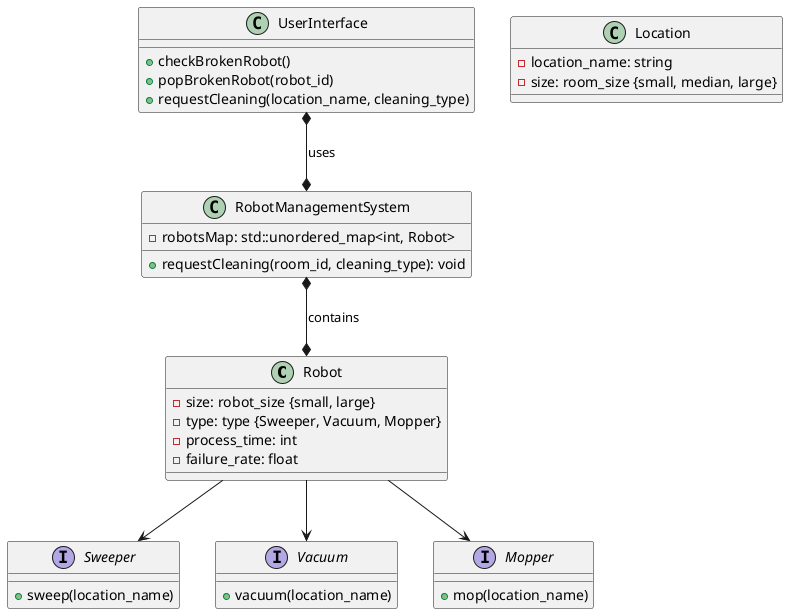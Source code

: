 @startuml

class Robot {
    - size: robot_size {small, large}
    - type: type {Sweeper, Vacuum, Mopper}
    - process_time: int
    - failure_rate: float
}

interface Sweeper {
    + sweep(location_name)
}

interface Vacuum {
    + vacuum(location_name)
}

interface Mopper {
    + mop(location_name)
}

class Location {
    - location_name: string
    - size: room_size {small, median, large}
}

class UserInterface {
  + checkBrokenRobot()
  + popBrokenRobot(robot_id)
  + requestCleaning(location_name, cleaning_type)
}

class RobotManagementSystem {
  - robotsMap: std::unordered_map<int, Robot>
  + requestCleaning(room_id, cleaning_type): void
}



Robot --> Sweeper
Robot --> Vacuum
Robot --> Mopper

UserInterface *--* RobotManagementSystem: uses
RobotManagementSystem *--* Robot : contains
@enduml